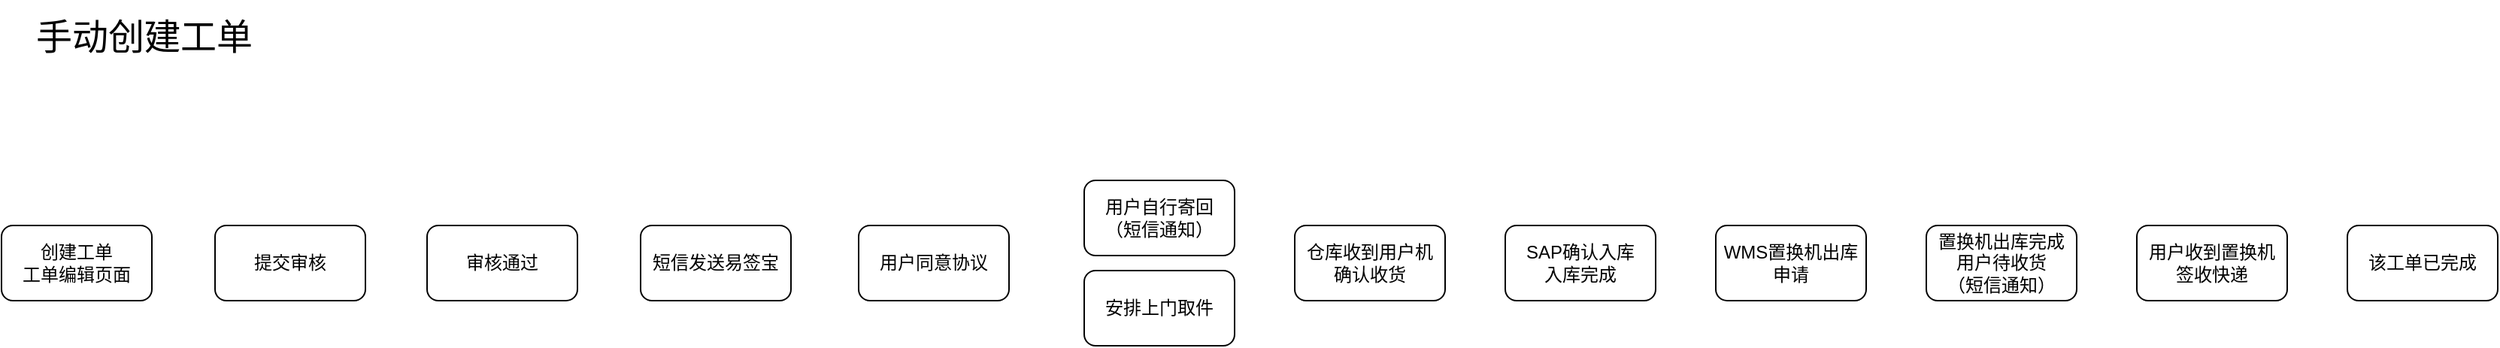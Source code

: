 <mxfile version="14.9.0" type="github">
  <diagram name="Page-1" id="8ce9d11a-91a2-4d17-14d8-a56ed91bf033">
    <mxGraphModel dx="1221" dy="644" grid="1" gridSize="10" guides="1" tooltips="1" connect="1" arrows="1" fold="1" page="1" pageScale="1" pageWidth="1169" pageHeight="827" background="none" math="0" shadow="0">
      <root>
        <mxCell id="0" />
        <mxCell id="1" parent="0" />
        <mxCell id="AwNw5JYC8Uk12WGBqzZV-2" value="&lt;font style=&quot;font-size: 24px&quot;&gt;手动创建工单&lt;/font&gt;" style="text;html=1;strokeColor=none;fillColor=none;align=center;verticalAlign=middle;whiteSpace=wrap;rounded=0;" vertex="1" parent="1">
          <mxGeometry x="60" y="70" width="190" height="50" as="geometry" />
        </mxCell>
        <mxCell id="AwNw5JYC8Uk12WGBqzZV-7" value="创建工单&lt;br&gt;工单编辑页面" style="rounded=1;whiteSpace=wrap;html=1;" vertex="1" parent="1">
          <mxGeometry x="60" y="220" width="100" height="50" as="geometry" />
        </mxCell>
        <mxCell id="AwNw5JYC8Uk12WGBqzZV-25" value="提交审核" style="rounded=1;whiteSpace=wrap;html=1;" vertex="1" parent="1">
          <mxGeometry x="202" y="220" width="100" height="50" as="geometry" />
        </mxCell>
        <mxCell id="AwNw5JYC8Uk12WGBqzZV-26" value="审核通过" style="rounded=1;whiteSpace=wrap;html=1;" vertex="1" parent="1">
          <mxGeometry x="343" y="220" width="100" height="50" as="geometry" />
        </mxCell>
        <mxCell id="AwNw5JYC8Uk12WGBqzZV-28" value="短信发送易签宝" style="rounded=1;whiteSpace=wrap;html=1;" vertex="1" parent="1">
          <mxGeometry x="485" y="220" width="100" height="50" as="geometry" />
        </mxCell>
        <mxCell id="AwNw5JYC8Uk12WGBqzZV-29" value="用户同意协议" style="rounded=1;whiteSpace=wrap;html=1;" vertex="1" parent="1">
          <mxGeometry x="630" y="220" width="100" height="50" as="geometry" />
        </mxCell>
        <mxCell id="AwNw5JYC8Uk12WGBqzZV-32" value="仓库收到用户机&lt;br&gt;确认收货" style="rounded=1;whiteSpace=wrap;html=1;" vertex="1" parent="1">
          <mxGeometry x="920" y="220" width="100" height="50" as="geometry" />
        </mxCell>
        <mxCell id="AwNw5JYC8Uk12WGBqzZV-33" value="" style="group" vertex="1" connectable="0" parent="1">
          <mxGeometry x="780" y="190" width="100" height="110" as="geometry" />
        </mxCell>
        <mxCell id="AwNw5JYC8Uk12WGBqzZV-30" value="用户自行寄回&lt;br&gt;（短信通知）" style="rounded=1;whiteSpace=wrap;html=1;" vertex="1" parent="AwNw5JYC8Uk12WGBqzZV-33">
          <mxGeometry width="100" height="50" as="geometry" />
        </mxCell>
        <mxCell id="AwNw5JYC8Uk12WGBqzZV-31" value="安排上门取件" style="rounded=1;whiteSpace=wrap;html=1;" vertex="1" parent="AwNw5JYC8Uk12WGBqzZV-33">
          <mxGeometry y="60" width="100" height="50" as="geometry" />
        </mxCell>
        <mxCell id="AwNw5JYC8Uk12WGBqzZV-34" value="SAP确认入库&lt;br&gt;入库完成" style="rounded=1;whiteSpace=wrap;html=1;" vertex="1" parent="1">
          <mxGeometry x="1060" y="220" width="100" height="50" as="geometry" />
        </mxCell>
        <mxCell id="AwNw5JYC8Uk12WGBqzZV-35" value="WMS置换机出库申请" style="rounded=1;whiteSpace=wrap;html=1;" vertex="1" parent="1">
          <mxGeometry x="1200" y="220" width="100" height="50" as="geometry" />
        </mxCell>
        <mxCell id="AwNw5JYC8Uk12WGBqzZV-36" value="置换机出库完成&lt;br&gt;用户待收货&lt;br&gt;（短信通知）" style="rounded=1;whiteSpace=wrap;html=1;" vertex="1" parent="1">
          <mxGeometry x="1340" y="220" width="100" height="50" as="geometry" />
        </mxCell>
        <mxCell id="AwNw5JYC8Uk12WGBqzZV-38" value="用户收到置换机&lt;br&gt;签收快递" style="rounded=1;whiteSpace=wrap;html=1;" vertex="1" parent="1">
          <mxGeometry x="1480" y="220" width="100" height="50" as="geometry" />
        </mxCell>
        <mxCell id="AwNw5JYC8Uk12WGBqzZV-39" value="该工单已完成" style="rounded=1;whiteSpace=wrap;html=1;" vertex="1" parent="1">
          <mxGeometry x="1620" y="220" width="100" height="50" as="geometry" />
        </mxCell>
      </root>
    </mxGraphModel>
  </diagram>
</mxfile>
